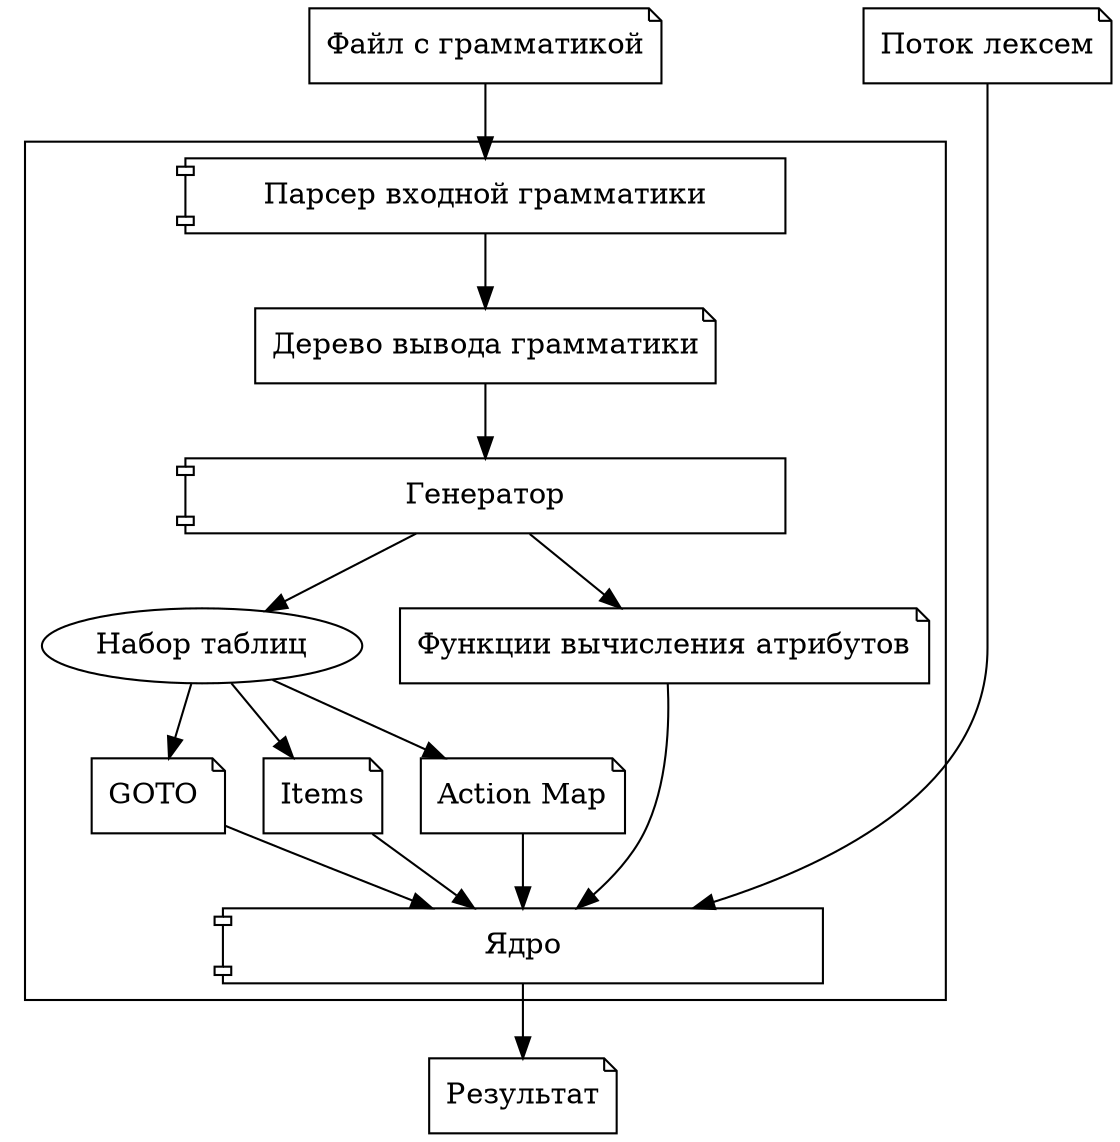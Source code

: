 digraph general_structure
{
	/*SOURCE_GRAMMAR [shape = note, label = "Файл с грамматикой"]
	
	LEXEMES_SREAM [shape = note, label = "Поток лексем"]

  {rank = "same"; SOURCE_GRAMMAR LEXEMES_SREAM };
	
	RESULT [shape = note, label = "Результат"]
	
	subgraph cluster_TOOL
	{
	  
	   
	   YARD [shape = box, label = "Парсер входной грамматики"]
	   
	   IL [shape = note, label = "Дерево вывода грамматики"]	   	  
	   
	   TABLES [label = "Набор таблиц"]
	   
	   T_GOTO [shape = note, label = "GOTO "]
	   T_ITEMS [shape = note, label = "Items"]
	   T_ACTION_MAP [shape = note, label = "Action Map"]
	   
	   SOURCE_CODE [shape = note, label = "Функции вычисления атрибутов"]        	  
	   
	   {rank = "same"; TABLES SOURCE_CODE };
	   {rank = "same"; T_GOTO T_ITEMS T_ACTION_MAP};
	   
	   subgraph cluster_GENERATOR
	   {   	
			labeljust=l
			label = "Генератор \l"
			
			
			TRANSFORMATIONS[shape = box, label = "Преобразования грамматики"]
			
			TRANSFORMED_GRAMMAR[shape = note, label = "Преобразованное дерево"]
			
			GENERATOR[shape = box, label = "Генерация таблиц и кода"]
			
			TRANSFORMATIONS -> TRANSFORMED_GRAMMAR
			TRANSFORMED_GRAMMAR -> GENERATOR
	   }
	   
	   
	   subgraph cluster_CORE
	   {
			label = "Ядро"
			labeljust=l
			
			TABLE_INTERPRETATOR [shape = box, label = "Интерпретатор таблиц "]			
			
			DIRIV_FOREST [shape = note, label = "Лес вывода входного выражения"]
			
			/*subgraph cluster_AST_INTERPRETATOR
			{
				label = "Интерпертатор леса вывода \n Вычисляет атрибуты над лесом вывода"
				TREE_WALKER[shape = box, label ="Обход дерева вывода"]
				NODES[shape = note, label = "Список сыновей узла дерева вывода"]
				STRING_TO_TREE_CONVERTER[shape = box, label ="Свёртка списка в дерево"]
				RE_TREE[shape = note, label = "Дерево вывода строки в грамматике, \n заданной регулярным выражением \n в правой части правила"]
				CALCULATOR[shape = box, label ="Вычисление \n Применнение функции, найденной \n с помощью Action Map в \n сгенерённом файле, к дереву"]
				
				TREE_WALKER -> NODES
				NODES -> STRING_TO_TREE_CONVERTER
				STRING_TO_TREE_CONVERTER -> RE_TREE
				RE_TREE -> CALCULATOR
				
			}
			*/
			
			/*CALCULATOR[shape = box, label ="Вычислитель атрибутов"]
			
			TABLE_INTERPRETATOR -> DIRIV_FOREST		
			//DIRIV_FOREST -> TREE_WALKER
			DIRIV_FOREST -> CALCULATOR
	   }
	   	   
	   YARD -> IL
	   IL -> TRANSFORMATIONS      
	   GENERATOR -> TABLES
	   GENERATOR -> SOURCE_CODE   	   
	   TABLES -> T_GOTO
	   TABLES -> T_ITEMS
	   TABLES -> T_ACTION_MAP
	   T_GOTO -> TABLE_INTERPRETATOR
	   T_ITEMS -> TABLE_INTERPRETATOR   
	   SOURCE_CODE -> CALCULATOR
	   T_ACTION_MAP -> CALCULATOR	   
   }
   
   SOURCE_GRAMMAR -> YARD
   LEXEMES_SREAM -> TABLE_INTERPRETATOR
   CALCULATOR -> RESULT
*/


	SOURCE_GRAMMAR [shape = note, label = "Файл с грамматикой"]
	
	LEXEMES_SREAM [shape = note, label = "Поток лексем"]

  {rank = "same"; SOURCE_GRAMMAR LEXEMES_SREAM };
	
	RESULT [shape = note, label = "Результат"]
	
	subgraph cluster_TOOL
	{
	  
	   
	   YARD [width = 4, shape = component, label = "Парсер входной грамматики"]
	   
	   IL [shape = note, label = "Дерево вывода грамматики"]	   	  
	   
	   TABLES [label = "Набор таблиц"]
	   
	   T_GOTO [shape = note, label = "GOTO "]
	   T_ITEMS [shape = note, label = "Items"]
	   T_ACTION_MAP [shape = note, label = "Action Map"]
	   
	   SOURCE_CODE [shape = note, label = "Функции вычисления атрибутов"]        	  
	   
	   {rank = "same"; TABLES SOURCE_CODE };
	   {rank = "same"; T_GOTO T_ITEMS T_ACTION_MAP};
	   
	   GENERATOR
	   [
      width = 4,
			label = "Генератор",
			shape = component
			]			
	   
	   
	   CORE
	   [
      width = 4,
			label = "Ядро",
			shape = component]
			
			   	   
	   YARD -> IL
	   IL -> GENERATOR
	   GENERATOR -> TABLES
	   GENERATOR -> SOURCE_CODE   	   
	   TABLES -> T_GOTO
	   TABLES -> T_ITEMS
	   TABLES -> T_ACTION_MAP
	   T_GOTO -> CORE
	   T_ITEMS -> CORE
	   SOURCE_CODE -> CORE
	   T_ACTION_MAP -> CORE
   }
   
   SOURCE_GRAMMAR -> YARD
   LEXEMES_SREAM -> CORE
   CORE -> RESULT

}
